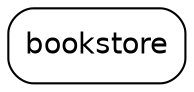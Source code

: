 digraph "bookstore" {
  node [shape="box",style="rounded",fontname="Helvetica",fontsize="14"]
  edge [fontsize="10",fontname="Helvetica"]

  // Node Definitions:
  "com.bookstore.system:bookstore:pom"[label=<bookstore>]

  // Edge Definitions:
}